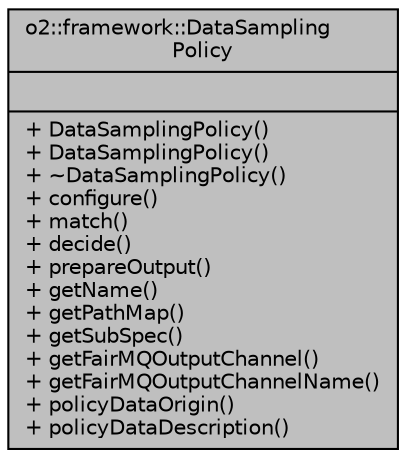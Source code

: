 digraph "o2::framework::DataSamplingPolicy"
{
 // INTERACTIVE_SVG=YES
  bgcolor="transparent";
  edge [fontname="Helvetica",fontsize="10",labelfontname="Helvetica",labelfontsize="10"];
  node [fontname="Helvetica",fontsize="10",shape=record];
  Node1 [label="{o2::framework::DataSampling\lPolicy\n||+ DataSamplingPolicy()\l+ DataSamplingPolicy()\l+ ~DataSamplingPolicy()\l+ configure()\l+ match()\l+ decide()\l+ prepareOutput()\l+ getName()\l+ getPathMap()\l+ getSubSpec()\l+ getFairMQOutputChannel()\l+ getFairMQOutputChannelName()\l+ policyDataOrigin()\l+ policyDataDescription()\l}",height=0.2,width=0.4,color="black", fillcolor="grey75", style="filled" fontcolor="black"];
}
